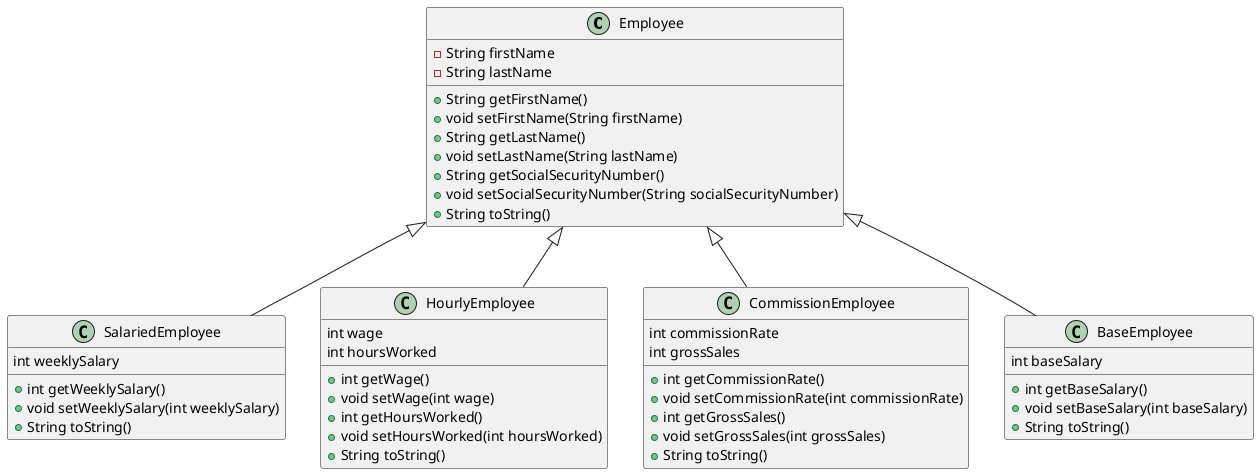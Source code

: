 @startuml

class Employee{
- String firstName
- String lastName
+ String getFirstName()
+ void setFirstName(String firstName)
+ String getLastName()
+ void setLastName(String lastName)
+ String getSocialSecurityNumber()
+ void setSocialSecurityNumber(String socialSecurityNumber)
+ String toString()
}

class SalariedEmployee{
int weeklySalary
+ int getWeeklySalary()
+ void setWeeklySalary(int weeklySalary)
+ String toString()
}

class HourlyEmployee{
    int wage
    int hoursWorked
    + int getWage()
    + void setWage(int wage)
    + int getHoursWorked()
    + void setHoursWorked(int hoursWorked)
    + String toString()
}

class CommissionEmployee{
    int commissionRate
    int grossSales
    + int getCommissionRate()
    + void setCommissionRate(int commissionRate)
    + int getGrossSales()
    + void setGrossSales(int grossSales)
    + String toString()
}

class BaseEmployee{
    int baseSalary
    + int getBaseSalary()
    + void setBaseSalary(int baseSalary)
    + String toString()
}

Employee <|-- SalariedEmployee
Employee <|-- HourlyEmployee
Employee <|-- CommissionEmployee
Employee <|-- BaseEmployee

@enduml